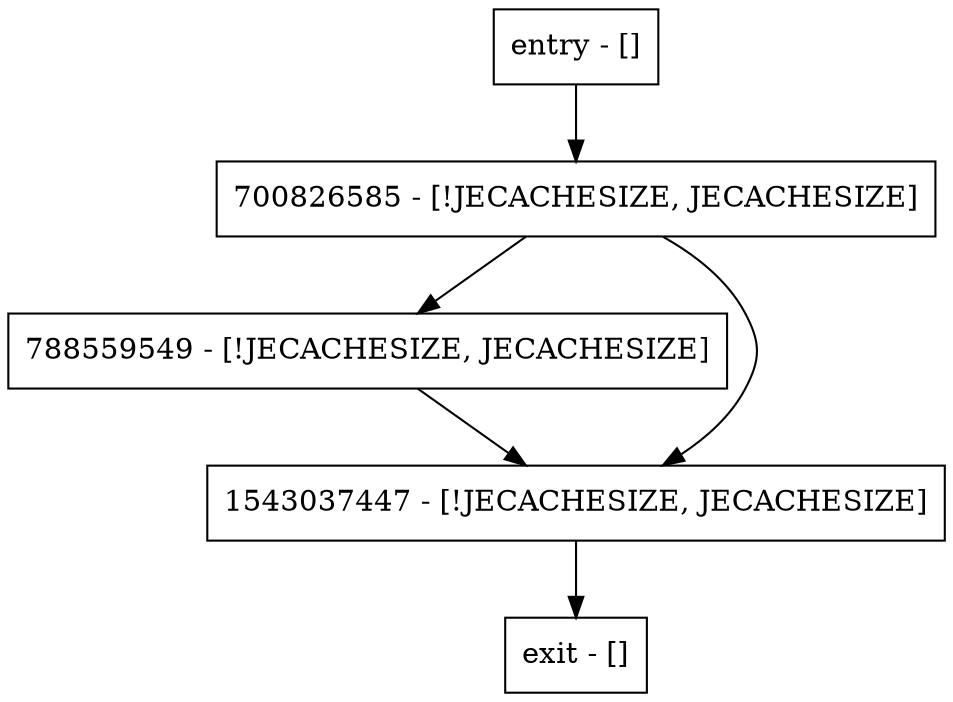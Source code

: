 digraph remove {
node [shape=record];
entry [label="entry - []"];
exit [label="exit - []"];
788559549 [label="788559549 - [!JECACHESIZE, JECACHESIZE]"];
1543037447 [label="1543037447 - [!JECACHESIZE, JECACHESIZE]"];
700826585 [label="700826585 - [!JECACHESIZE, JECACHESIZE]"];
entry;
exit;
entry -> 700826585;
788559549 -> 1543037447;
1543037447 -> exit;
700826585 -> 788559549;
700826585 -> 1543037447;
}
